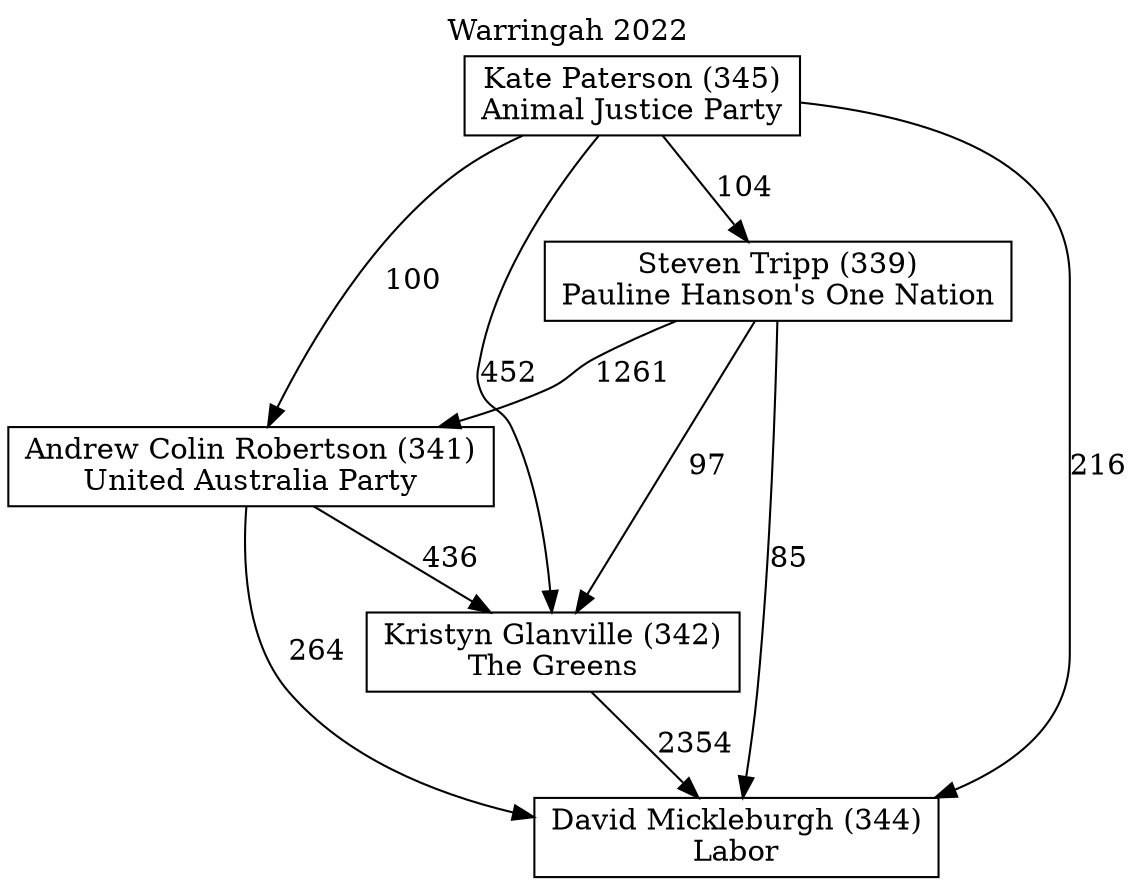 // House preference flow
digraph "David Mickleburgh (344)_Warringah_2022" {
	graph [label="Warringah 2022" labelloc=t mclimit=10]
	node [shape=box]
	"Andrew Colin Robertson (341)" [label="Andrew Colin Robertson (341)
United Australia Party"]
	"Kate Paterson (345)" [label="Kate Paterson (345)
Animal Justice Party"]
	"Kristyn Glanville (342)" [label="Kristyn Glanville (342)
The Greens"]
	"David Mickleburgh (344)" [label="David Mickleburgh (344)
Labor"]
	"Steven Tripp (339)" [label="Steven Tripp (339)
Pauline Hanson's One Nation"]
	"Steven Tripp (339)" -> "Andrew Colin Robertson (341)" [label=1261]
	"Kate Paterson (345)" -> "Steven Tripp (339)" [label=104]
	"Kate Paterson (345)" -> "David Mickleburgh (344)" [label=216]
	"Steven Tripp (339)" -> "Kristyn Glanville (342)" [label=97]
	"Kristyn Glanville (342)" -> "David Mickleburgh (344)" [label=2354]
	"Steven Tripp (339)" -> "David Mickleburgh (344)" [label=85]
	"Andrew Colin Robertson (341)" -> "Kristyn Glanville (342)" [label=436]
	"Kate Paterson (345)" -> "Andrew Colin Robertson (341)" [label=100]
	"Kate Paterson (345)" -> "Kristyn Glanville (342)" [label=452]
	"Andrew Colin Robertson (341)" -> "David Mickleburgh (344)" [label=264]
}
